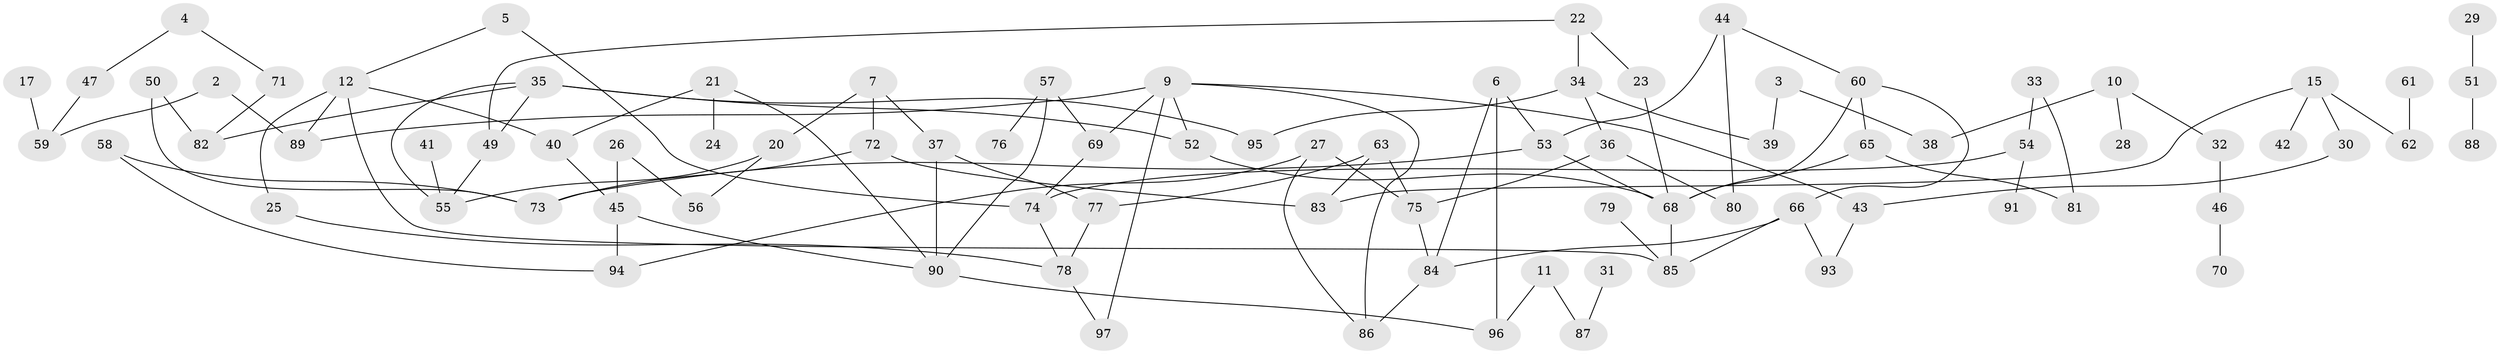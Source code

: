 // original degree distribution, {3: 0.21014492753623187, 0: 0.07971014492753623, 2: 0.26811594202898553, 4: 0.13768115942028986, 1: 0.2463768115942029, 7: 0.007246376811594203, 6: 0.021739130434782608, 5: 0.028985507246376812}
// Generated by graph-tools (version 1.1) at 2025/35/03/04/25 23:35:44]
// undirected, 86 vertices, 115 edges
graph export_dot {
  node [color=gray90,style=filled];
  2;
  3;
  4;
  5;
  6;
  7;
  9;
  10;
  11;
  12;
  15;
  17;
  20;
  21;
  22;
  23;
  24;
  25;
  26;
  27;
  28;
  29;
  30;
  31;
  32;
  33;
  34;
  35;
  36;
  37;
  38;
  39;
  40;
  41;
  42;
  43;
  44;
  45;
  46;
  47;
  49;
  50;
  51;
  52;
  53;
  54;
  55;
  56;
  57;
  58;
  59;
  60;
  61;
  62;
  63;
  65;
  66;
  68;
  69;
  70;
  71;
  72;
  73;
  74;
  75;
  76;
  77;
  78;
  79;
  80;
  81;
  82;
  83;
  84;
  85;
  86;
  87;
  88;
  89;
  90;
  91;
  93;
  94;
  95;
  96;
  97;
  2 -- 59 [weight=1.0];
  2 -- 89 [weight=1.0];
  3 -- 38 [weight=1.0];
  3 -- 39 [weight=1.0];
  4 -- 47 [weight=1.0];
  4 -- 71 [weight=1.0];
  5 -- 12 [weight=1.0];
  5 -- 74 [weight=1.0];
  6 -- 53 [weight=1.0];
  6 -- 84 [weight=1.0];
  6 -- 96 [weight=1.0];
  7 -- 20 [weight=1.0];
  7 -- 37 [weight=1.0];
  7 -- 72 [weight=1.0];
  9 -- 43 [weight=1.0];
  9 -- 52 [weight=1.0];
  9 -- 69 [weight=1.0];
  9 -- 86 [weight=1.0];
  9 -- 89 [weight=1.0];
  9 -- 97 [weight=1.0];
  10 -- 28 [weight=1.0];
  10 -- 32 [weight=1.0];
  10 -- 38 [weight=2.0];
  11 -- 87 [weight=1.0];
  11 -- 96 [weight=1.0];
  12 -- 25 [weight=1.0];
  12 -- 40 [weight=1.0];
  12 -- 85 [weight=1.0];
  12 -- 89 [weight=1.0];
  15 -- 30 [weight=1.0];
  15 -- 42 [weight=1.0];
  15 -- 62 [weight=1.0];
  15 -- 83 [weight=1.0];
  17 -- 59 [weight=1.0];
  20 -- 55 [weight=1.0];
  20 -- 56 [weight=1.0];
  21 -- 24 [weight=1.0];
  21 -- 40 [weight=1.0];
  21 -- 90 [weight=1.0];
  22 -- 23 [weight=1.0];
  22 -- 34 [weight=1.0];
  22 -- 49 [weight=1.0];
  23 -- 68 [weight=1.0];
  25 -- 78 [weight=1.0];
  26 -- 45 [weight=1.0];
  26 -- 56 [weight=1.0];
  27 -- 75 [weight=1.0];
  27 -- 86 [weight=1.0];
  27 -- 94 [weight=1.0];
  29 -- 51 [weight=1.0];
  30 -- 43 [weight=1.0];
  31 -- 87 [weight=1.0];
  32 -- 46 [weight=1.0];
  33 -- 54 [weight=1.0];
  33 -- 81 [weight=1.0];
  34 -- 36 [weight=1.0];
  34 -- 39 [weight=1.0];
  34 -- 95 [weight=1.0];
  35 -- 49 [weight=1.0];
  35 -- 52 [weight=1.0];
  35 -- 55 [weight=1.0];
  35 -- 82 [weight=1.0];
  35 -- 95 [weight=1.0];
  36 -- 75 [weight=1.0];
  36 -- 80 [weight=1.0];
  37 -- 77 [weight=1.0];
  37 -- 90 [weight=1.0];
  40 -- 45 [weight=1.0];
  41 -- 55 [weight=1.0];
  43 -- 93 [weight=1.0];
  44 -- 53 [weight=1.0];
  44 -- 60 [weight=1.0];
  44 -- 80 [weight=1.0];
  45 -- 90 [weight=1.0];
  45 -- 94 [weight=1.0];
  46 -- 70 [weight=1.0];
  47 -- 59 [weight=1.0];
  49 -- 55 [weight=1.0];
  50 -- 73 [weight=1.0];
  50 -- 82 [weight=1.0];
  51 -- 88 [weight=1.0];
  52 -- 68 [weight=1.0];
  53 -- 68 [weight=1.0];
  53 -- 73 [weight=1.0];
  54 -- 74 [weight=1.0];
  54 -- 91 [weight=1.0];
  57 -- 69 [weight=1.0];
  57 -- 76 [weight=1.0];
  57 -- 90 [weight=1.0];
  58 -- 73 [weight=1.0];
  58 -- 94 [weight=1.0];
  60 -- 65 [weight=1.0];
  60 -- 66 [weight=1.0];
  60 -- 68 [weight=1.0];
  61 -- 62 [weight=1.0];
  63 -- 75 [weight=1.0];
  63 -- 77 [weight=1.0];
  63 -- 83 [weight=1.0];
  65 -- 68 [weight=1.0];
  65 -- 81 [weight=1.0];
  66 -- 84 [weight=1.0];
  66 -- 85 [weight=1.0];
  66 -- 93 [weight=1.0];
  68 -- 85 [weight=1.0];
  69 -- 74 [weight=1.0];
  71 -- 82 [weight=1.0];
  72 -- 73 [weight=1.0];
  72 -- 83 [weight=1.0];
  74 -- 78 [weight=1.0];
  75 -- 84 [weight=1.0];
  77 -- 78 [weight=1.0];
  78 -- 97 [weight=1.0];
  79 -- 85 [weight=2.0];
  84 -- 86 [weight=1.0];
  90 -- 96 [weight=1.0];
}
